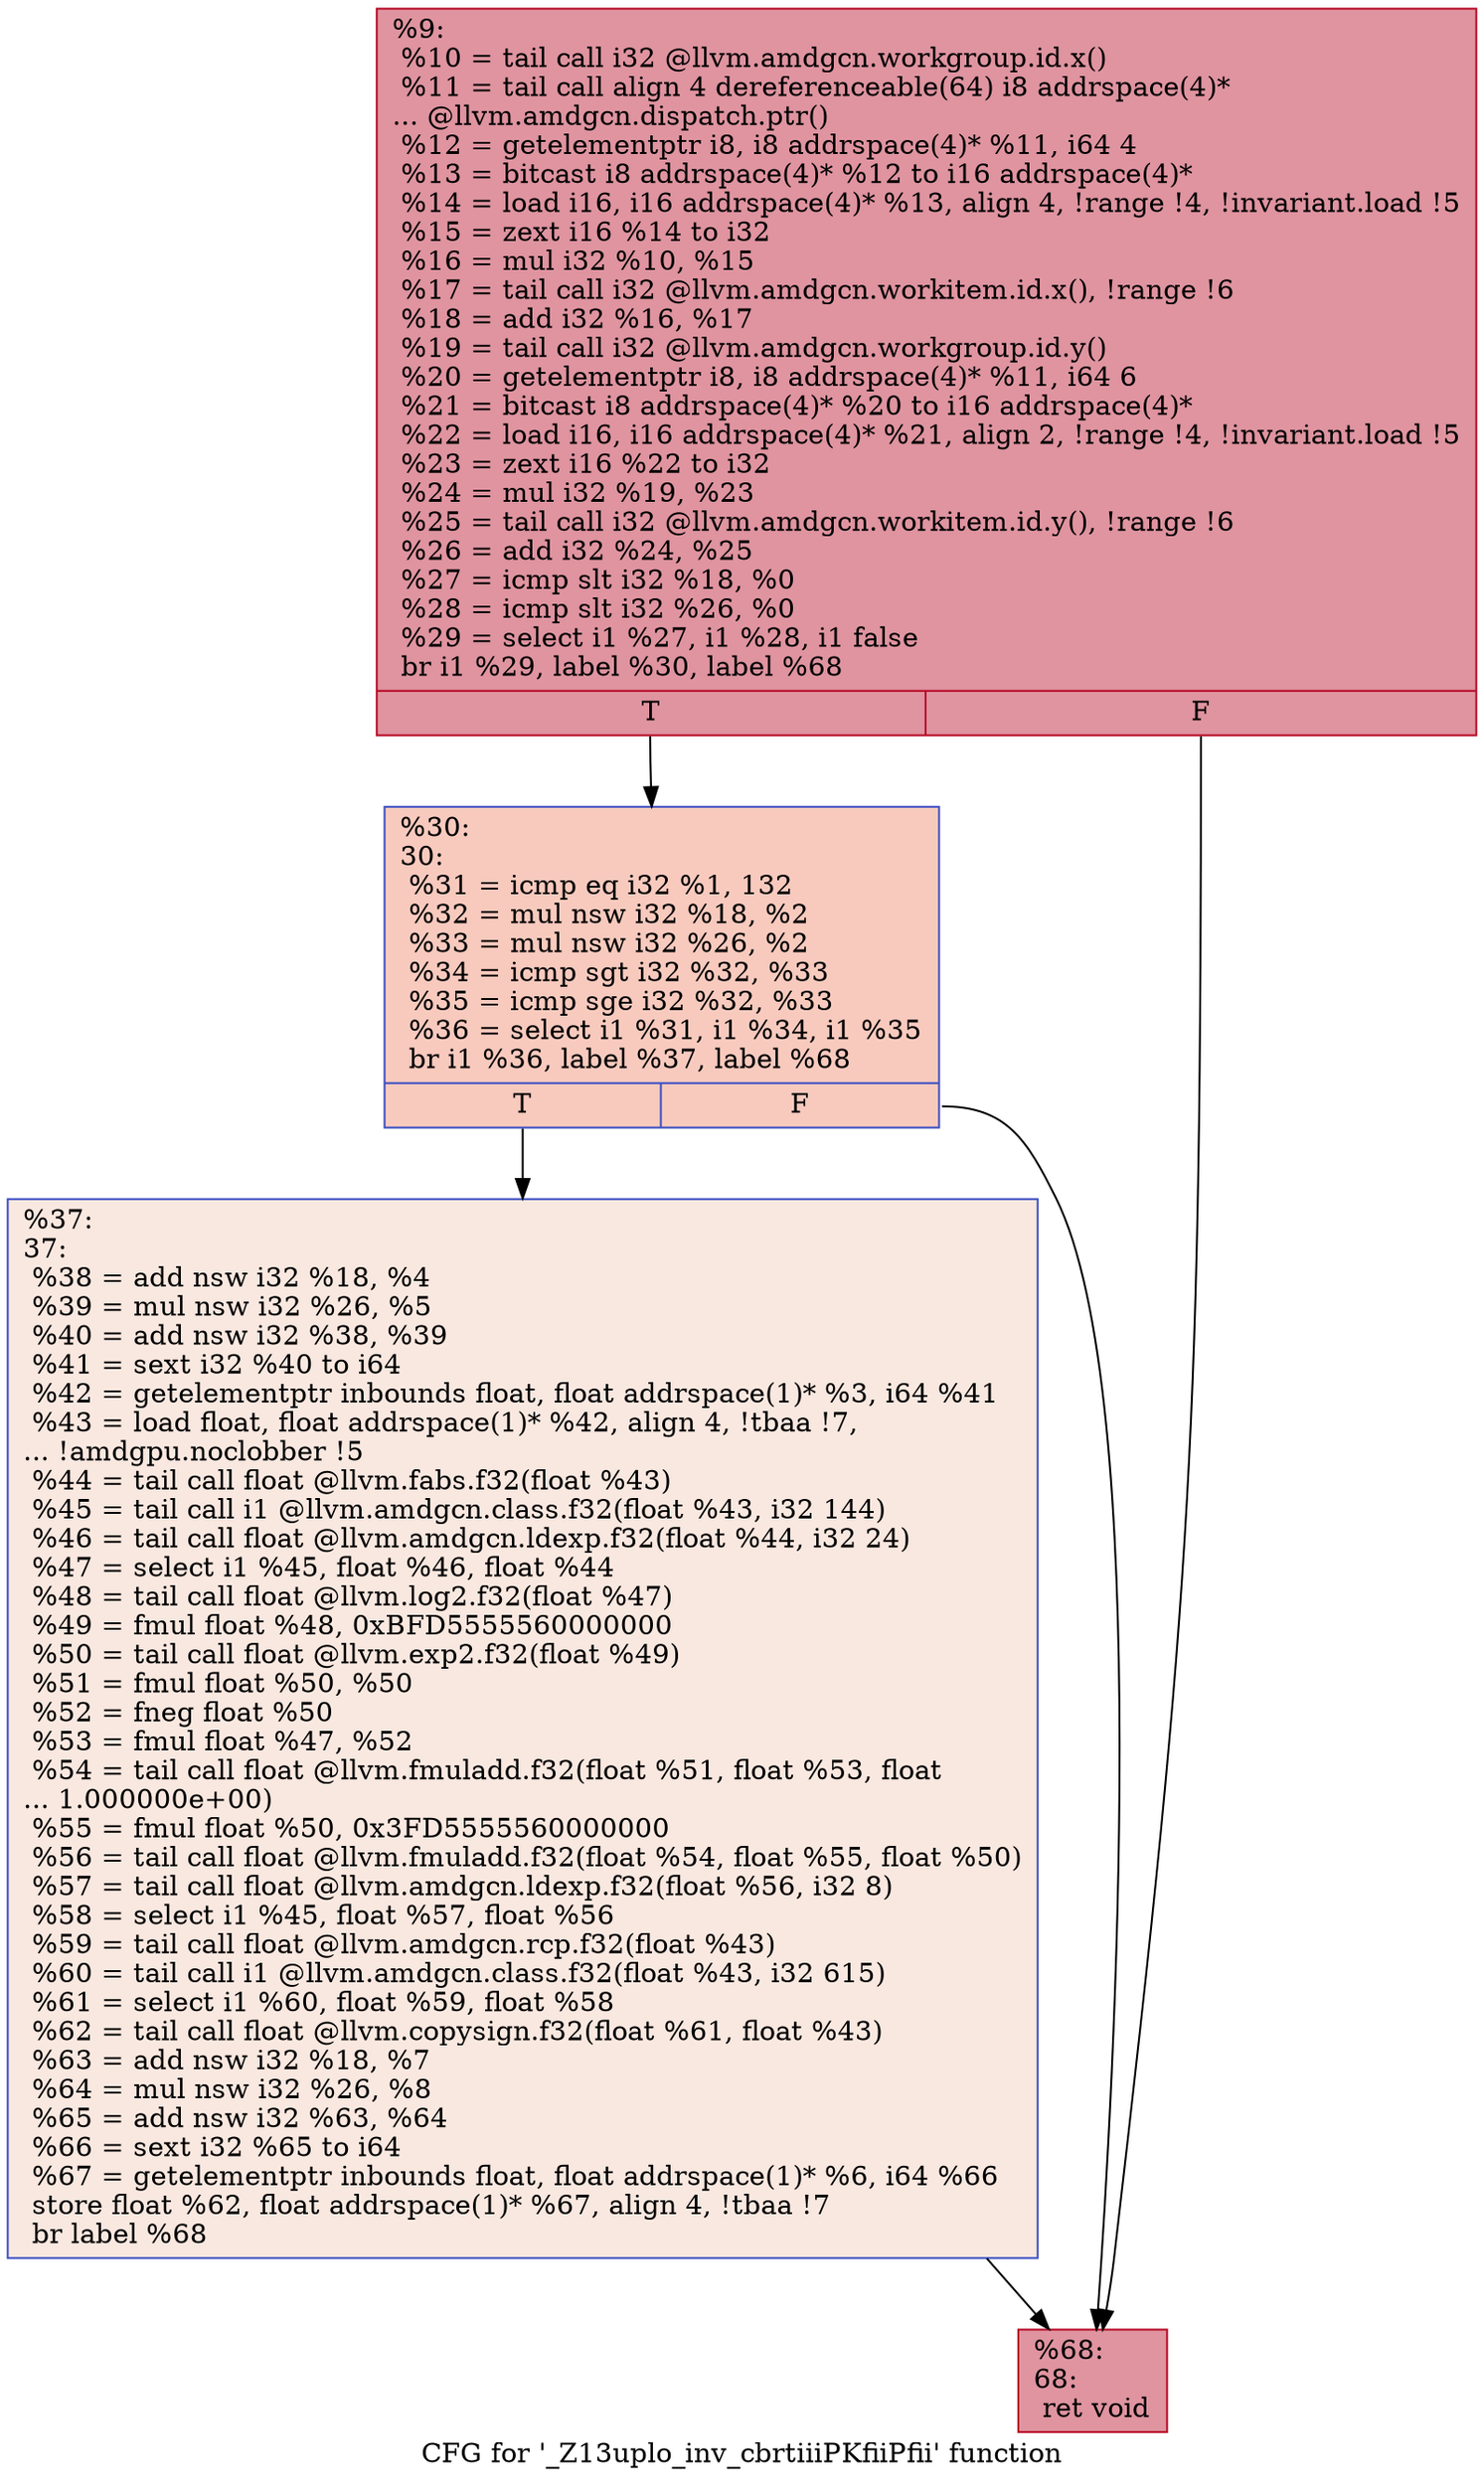 digraph "CFG for '_Z13uplo_inv_cbrtiiiPKfiiPfii' function" {
	label="CFG for '_Z13uplo_inv_cbrtiiiPKfiiPfii' function";

	Node0x4e0e360 [shape=record,color="#b70d28ff", style=filled, fillcolor="#b70d2870",label="{%9:\l  %10 = tail call i32 @llvm.amdgcn.workgroup.id.x()\l  %11 = tail call align 4 dereferenceable(64) i8 addrspace(4)*\l... @llvm.amdgcn.dispatch.ptr()\l  %12 = getelementptr i8, i8 addrspace(4)* %11, i64 4\l  %13 = bitcast i8 addrspace(4)* %12 to i16 addrspace(4)*\l  %14 = load i16, i16 addrspace(4)* %13, align 4, !range !4, !invariant.load !5\l  %15 = zext i16 %14 to i32\l  %16 = mul i32 %10, %15\l  %17 = tail call i32 @llvm.amdgcn.workitem.id.x(), !range !6\l  %18 = add i32 %16, %17\l  %19 = tail call i32 @llvm.amdgcn.workgroup.id.y()\l  %20 = getelementptr i8, i8 addrspace(4)* %11, i64 6\l  %21 = bitcast i8 addrspace(4)* %20 to i16 addrspace(4)*\l  %22 = load i16, i16 addrspace(4)* %21, align 2, !range !4, !invariant.load !5\l  %23 = zext i16 %22 to i32\l  %24 = mul i32 %19, %23\l  %25 = tail call i32 @llvm.amdgcn.workitem.id.y(), !range !6\l  %26 = add i32 %24, %25\l  %27 = icmp slt i32 %18, %0\l  %28 = icmp slt i32 %26, %0\l  %29 = select i1 %27, i1 %28, i1 false\l  br i1 %29, label %30, label %68\l|{<s0>T|<s1>F}}"];
	Node0x4e0e360:s0 -> Node0x4e12920;
	Node0x4e0e360:s1 -> Node0x4e129b0;
	Node0x4e12920 [shape=record,color="#3d50c3ff", style=filled, fillcolor="#ef886b70",label="{%30:\l30:                                               \l  %31 = icmp eq i32 %1, 132\l  %32 = mul nsw i32 %18, %2\l  %33 = mul nsw i32 %26, %2\l  %34 = icmp sgt i32 %32, %33\l  %35 = icmp sge i32 %32, %33\l  %36 = select i1 %31, i1 %34, i1 %35\l  br i1 %36, label %37, label %68\l|{<s0>T|<s1>F}}"];
	Node0x4e12920:s0 -> Node0x4e109a0;
	Node0x4e12920:s1 -> Node0x4e129b0;
	Node0x4e109a0 [shape=record,color="#3d50c3ff", style=filled, fillcolor="#f1ccb870",label="{%37:\l37:                                               \l  %38 = add nsw i32 %18, %4\l  %39 = mul nsw i32 %26, %5\l  %40 = add nsw i32 %38, %39\l  %41 = sext i32 %40 to i64\l  %42 = getelementptr inbounds float, float addrspace(1)* %3, i64 %41\l  %43 = load float, float addrspace(1)* %42, align 4, !tbaa !7,\l... !amdgpu.noclobber !5\l  %44 = tail call float @llvm.fabs.f32(float %43)\l  %45 = tail call i1 @llvm.amdgcn.class.f32(float %43, i32 144)\l  %46 = tail call float @llvm.amdgcn.ldexp.f32(float %44, i32 24)\l  %47 = select i1 %45, float %46, float %44\l  %48 = tail call float @llvm.log2.f32(float %47)\l  %49 = fmul float %48, 0xBFD5555560000000\l  %50 = tail call float @llvm.exp2.f32(float %49)\l  %51 = fmul float %50, %50\l  %52 = fneg float %50\l  %53 = fmul float %47, %52\l  %54 = tail call float @llvm.fmuladd.f32(float %51, float %53, float\l... 1.000000e+00)\l  %55 = fmul float %50, 0x3FD5555560000000\l  %56 = tail call float @llvm.fmuladd.f32(float %54, float %55, float %50)\l  %57 = tail call float @llvm.amdgcn.ldexp.f32(float %56, i32 8)\l  %58 = select i1 %45, float %57, float %56\l  %59 = tail call float @llvm.amdgcn.rcp.f32(float %43)\l  %60 = tail call i1 @llvm.amdgcn.class.f32(float %43, i32 615)\l  %61 = select i1 %60, float %59, float %58\l  %62 = tail call float @llvm.copysign.f32(float %61, float %43)\l  %63 = add nsw i32 %18, %7\l  %64 = mul nsw i32 %26, %8\l  %65 = add nsw i32 %63, %64\l  %66 = sext i32 %65 to i64\l  %67 = getelementptr inbounds float, float addrspace(1)* %6, i64 %66\l  store float %62, float addrspace(1)* %67, align 4, !tbaa !7\l  br label %68\l}"];
	Node0x4e109a0 -> Node0x4e129b0;
	Node0x4e129b0 [shape=record,color="#b70d28ff", style=filled, fillcolor="#b70d2870",label="{%68:\l68:                                               \l  ret void\l}"];
}
